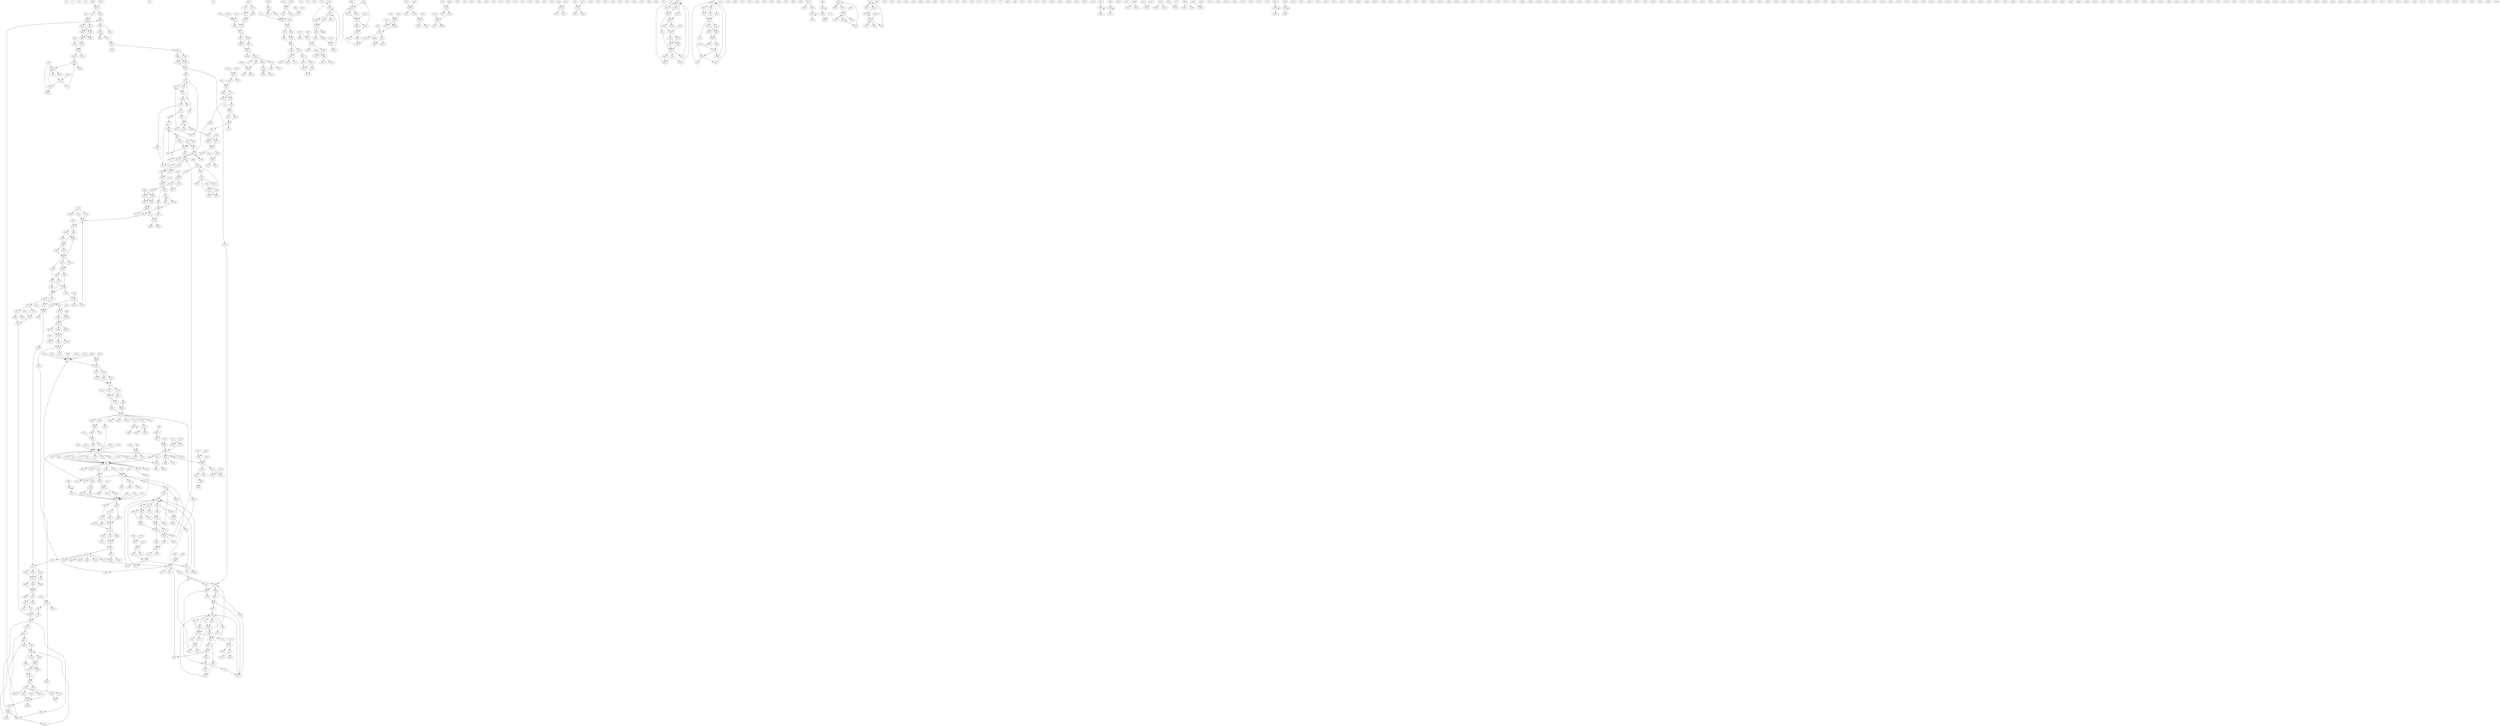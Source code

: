digraph adj {
graph [k=96]
edge [d=-95]
"7+" [l=6826 C=132930]
"7-" [l=6826 C=132930]
"42+" [l=27728 C=650840]
"42-" [l=27728 C=650840]
"43+" [l=6677 C=161735]
"43-" [l=6677 C=161735]
"61+" [l=15681 C=255590]
"61-" [l=15681 C=255590]
"67+" [l=8663 C=163742]
"67-" [l=8663 C=163742]
"72+" [l=2088 C=36733]
"72-" [l=2088 C=36733]
"76+" [l=6202 C=133170]
"76-" [l=6202 C=133170]
"98+" [l=177 C=5020]
"98-" [l=177 C=5020]
"99+" [l=157 C=5509]
"99-" [l=157 C=5509]
"101+" [l=12874 C=254598]
"101-" [l=12874 C=254598]
"105+" [l=14013 C=218996]
"105-" [l=14013 C=218996]
"116+" [l=1692 C=30488]
"116-" [l=1692 C=30488]
"117+" [l=27042 C=403131]
"117-" [l=27042 C=403131]
"122+" [l=18950 C=386090]
"122-" [l=18950 C=386090]
"123+" [l=2416 C=31259]
"123-" [l=2416 C=31259]
"128+" [l=35874 C=719859]
"128-" [l=35874 C=719859]
"146+" [l=23870 C=410259]
"146-" [l=23870 C=410259]
"147+" [l=7484 C=170576]
"147-" [l=7484 C=170576]
"152+" [l=8709 C=181191]
"152-" [l=8709 C=181191]
"162+" [l=10295 C=171689]
"162-" [l=10295 C=171689]
"168+" [l=4987 C=69176]
"168-" [l=4987 C=69176]
"169+" [l=7986 C=194156]
"169-" [l=7986 C=194156]
"178+" [l=9198 C=184045]
"178-" [l=9198 C=184045]
"186+" [l=28821 C=665071]
"186-" [l=28821 C=665071]
"197+" [l=3546 C=62143]
"197-" [l=3546 C=62143]
"199+" [l=1738 C=27515]
"199-" [l=1738 C=27515]
"204+" [l=3226 C=70460]
"204-" [l=3226 C=70460]
"206+" [l=2358 C=28837]
"206-" [l=2358 C=28837]
"208+" [l=6174 C=161397]
"208-" [l=6174 C=161397]
"218+" [l=8041 C=100856]
"218-" [l=8041 C=100856]
"226+" [l=6571 C=113202]
"226-" [l=6571 C=113202]
"229+" [l=4588 C=61170]
"229-" [l=4588 C=61170]
"248+" [l=25055 C=518395]
"248-" [l=25055 C=518395]
"252+" [l=10285 C=136517]
"252-" [l=10285 C=136517]
"255+" [l=511 C=8741]
"255-" [l=511 C=8741]
"264+" [l=27766 C=559843]
"264-" [l=27766 C=559843]
"283+" [l=9152 C=138556]
"283-" [l=9152 C=138556]
"293+" [l=6785 C=175140]
"293-" [l=6785 C=175140]
"298+" [l=4221 C=59863]
"298-" [l=4221 C=59863]
"301+" [l=1660 C=54209]
"301-" [l=1660 C=54209]
"302+" [l=113 C=40]
"302-" [l=113 C=40]
"310+" [l=10419 C=161365]
"310-" [l=10419 C=161365]
"338+" [l=1595 C=36402]
"338-" [l=1595 C=36402]
"360+" [l=3976 C=70200]
"360-" [l=3976 C=70200]
"369+" [l=831 C=7723]
"369-" [l=831 C=7723]
"379+" [l=5784 C=118854]
"379-" [l=5784 C=118854]
"390+" [l=4854 C=130921]
"390-" [l=4854 C=130921]
"397+" [l=15390 C=210558]
"397-" [l=15390 C=210558]
"399+" [l=5882 C=99595]
"399-" [l=5882 C=99595]
"404+" [l=6686 C=158040]
"404-" [l=6686 C=158040]
"407+" [l=188 C=5834]
"407-" [l=188 C=5834]
"409+" [l=191 C=1569]
"409-" [l=191 C=1569]
"417+" [l=4163 C=94305]
"417-" [l=4163 C=94305]
"423+" [l=15523 C=268758]
"423-" [l=15523 C=268758]
"444+" [l=19239 C=336285]
"444-" [l=19239 C=336285]
"448+" [l=302 C=3644]
"448-" [l=302 C=3644]
"449+" [l=386 C=10484]
"449-" [l=386 C=10484]
"453+" [l=2150 C=38598]
"453-" [l=2150 C=38598]
"455+" [l=14007 C=232235]
"455-" [l=14007 C=232235]
"459+" [l=3019 C=58591]
"459-" [l=3019 C=58591]
"460+" [l=2702 C=74957]
"460-" [l=2702 C=74957]
"475+" [l=2890 C=50688]
"475-" [l=2890 C=50688]
"482+" [l=19266 C=257743]
"482-" [l=19266 C=257743]
"486+" [l=7257 C=111188]
"486-" [l=7257 C=111188]
"489+" [l=5439 C=82417]
"489-" [l=5439 C=82417]
"508+" [l=1040 C=12598]
"508-" [l=1040 C=12598]
"510+" [l=11765 C=248015]
"510-" [l=11765 C=248015]
"517+" [l=6681 C=189842]
"517-" [l=6681 C=189842]
"526+" [l=959 C=20356]
"526-" [l=959 C=20356]
"538+" [l=3208 C=92704]
"538-" [l=3208 C=92704]
"542+" [l=18170 C=303660]
"542-" [l=18170 C=303660]
"550+" [l=1236 C=20429]
"550-" [l=1236 C=20429]
"553+" [l=5857 C=126180]
"553-" [l=5857 C=126180]
"555+" [l=7332 C=121452]
"555-" [l=7332 C=121452]
"556+" [l=341 C=8450]
"556-" [l=341 C=8450]
"566+" [l=154 C=2587]
"566-" [l=154 C=2587]
"567+" [l=10599 C=160368]
"567-" [l=10599 C=160368]
"568+" [l=2170 C=31806]
"568-" [l=2170 C=31806]
"575+" [l=861 C=13902]
"575-" [l=861 C=13902]
"580+" [l=8834 C=162945]
"580-" [l=8834 C=162945]
"585+" [l=149 C=2123]
"585-" [l=149 C=2123]
"586+" [l=281 C=3513]
"586-" [l=281 C=3513]
"588+" [l=2136 C=41723]
"588-" [l=2136 C=41723]
"591+" [l=2753 C=41226]
"591-" [l=2753 C=41226]
"594+" [l=2610 C=54462]
"594-" [l=2610 C=54462]
"600+" [l=2139 C=66033]
"600-" [l=2139 C=66033]
"612+" [l=181 C=13408]
"612-" [l=181 C=13408]
"618+" [l=642 C=10254]
"618-" [l=642 C=10254]
"630+" [l=6461 C=128704]
"630-" [l=6461 C=128704]
"631+" [l=2047 C=64602]
"631-" [l=2047 C=64602]
"635+" [l=5944 C=90101]
"635-" [l=5944 C=90101]
"644+" [l=548 C=6895]
"644-" [l=548 C=6895]
"646+" [l=4477 C=65286]
"646-" [l=4477 C=65286]
"649+" [l=5193 C=79674]
"649-" [l=5193 C=79674]
"652+" [l=288 C=6267]
"652-" [l=288 C=6267]
"654+" [l=138 C=3876]
"654-" [l=138 C=3876]
"657+" [l=542 C=14033]
"657-" [l=542 C=14033]
"662+" [l=1049 C=14207]
"662-" [l=1049 C=14207]
"668+" [l=162 C=2139]
"668-" [l=162 C=2139]
"669+" [l=708 C=11001]
"669-" [l=708 C=11001]
"670+" [l=8435 C=128717]
"670-" [l=8435 C=128717]
"679+" [l=2222 C=48720]
"679-" [l=2222 C=48720]
"699+" [l=116 C=1954]
"699-" [l=116 C=1954]
"700+" [l=151 C=5098]
"700-" [l=151 C=5098]
"716+" [l=10365 C=152414]
"716-" [l=10365 C=152414]
"717+" [l=179 C=17348]
"717-" [l=179 C=17348]
"719+" [l=349 C=18875]
"719-" [l=349 C=18875]
"730+" [l=276 C=5642]
"730-" [l=276 C=5642]
"731+" [l=4432 C=104732]
"731-" [l=4432 C=104732]
"736+" [l=2832 C=46959]
"736-" [l=2832 C=46959]
"748+" [l=205 C=12354]
"748-" [l=205 C=12354]
"754+" [l=1442 C=21712]
"754-" [l=1442 C=21712]
"755+" [l=100 C=175]
"755-" [l=100 C=175]
"756+" [l=2224 C=31840]
"756-" [l=2224 C=31840]
"763+" [l=7334 C=131862]
"763-" [l=7334 C=131862]
"773+" [l=2750 C=40092]
"773-" [l=2750 C=40092]
"775+" [l=1193 C=29205]
"775-" [l=1193 C=29205]
"777+" [l=5209 C=58727]
"777-" [l=5209 C=58727]
"789+" [l=191 C=1600]
"789-" [l=191 C=1600]
"790+" [l=108 C=1072]
"790-" [l=108 C=1072]
"792+" [l=172 C=218]
"792-" [l=172 C=218]
"793+" [l=7482 C=117210]
"793-" [l=7482 C=117210]
"799+" [l=4100 C=69266]
"799-" [l=4100 C=69266]
"804+" [l=191 C=1800]
"804-" [l=191 C=1800]
"817+" [l=514 C=11427]
"817-" [l=514 C=11427]
"818+" [l=932 C=31124]
"818-" [l=932 C=31124]
"819+" [l=118 C=717]
"819-" [l=118 C=717]
"840+" [l=117 C=854]
"840-" [l=117 C=854]
"842+" [l=177 C=4984]
"842-" [l=177 C=4984]
"843+" [l=281 C=5481]
"843-" [l=281 C=5481]
"853+" [l=996 C=20324]
"853-" [l=996 C=20324]
"865+" [l=8880 C=134098]
"865-" [l=8880 C=134098]
"868+" [l=231 C=4436]
"868-" [l=231 C=4436]
"876+" [l=148 C=4595]
"876-" [l=148 C=4595]
"880+" [l=191 C=2446]
"880-" [l=191 C=2446]
"893+" [l=125 C=2645]
"893-" [l=125 C=2645]
"894+" [l=213 C=6027]
"894-" [l=213 C=6027]
"895+" [l=147 C=4169]
"895-" [l=147 C=4169]
"905+" [l=946 C=16046]
"905-" [l=946 C=16046]
"915+" [l=1383 C=21274]
"915-" [l=1383 C=21274]
"917+" [l=4347 C=70900]
"917-" [l=4347 C=70900]
"921+" [l=255 C=8597]
"921-" [l=255 C=8597]
"932+" [l=538 C=21348]
"932-" [l=538 C=21348]
"936+" [l=1281 C=38248]
"936-" [l=1281 C=38248]
"941+" [l=3864 C=60346]
"941-" [l=3864 C=60346]
"942+" [l=307 C=20782]
"942-" [l=307 C=20782]
"955+" [l=299 C=7548]
"955-" [l=299 C=7548]
"963+" [l=2144 C=42255]
"963-" [l=2144 C=42255]
"967+" [l=473 C=5414]
"967-" [l=473 C=5414]
"978+" [l=142 C=9623]
"978-" [l=142 C=9623]
"979+" [l=220 C=17637]
"979-" [l=220 C=17637]
"985+" [l=1153 C=17373]
"985-" [l=1153 C=17373]
"993+" [l=191 C=2201]
"993-" [l=191 C=2201]
"994+" [l=110 C=555]
"994-" [l=110 C=555]
"995+" [l=191 C=1464]
"995-" [l=191 C=1464]
"997+" [l=664 C=6573]
"997-" [l=664 C=6573]
"1004+" [l=551 C=8837]
"1004-" [l=551 C=8837]
"1006+" [l=4436 C=53770]
"1006-" [l=4436 C=53770]
"1012+" [l=118 C=1030]
"1012-" [l=118 C=1030]
"1014+" [l=398 C=8301]
"1014-" [l=398 C=8301]
"1026+" [l=398 C=6766]
"1026-" [l=398 C=6766]
"1027+" [l=124 C=1594]
"1027-" [l=124 C=1594]
"1030+" [l=101 C=531]
"1030-" [l=101 C=531]
"1038+" [l=191 C=5341]
"1038-" [l=191 C=5341]
"1040+" [l=1687 C=25776]
"1040-" [l=1687 C=25776]
"1041+" [l=4523 C=61193]
"1041-" [l=4523 C=61193]
"1054+" [l=369 C=5091]
"1054-" [l=369 C=5091]
"1060+" [l=1061 C=30122]
"1060-" [l=1061 C=30122]
"1062+" [l=615 C=14186]
"1062-" [l=615 C=14186]
"1065+" [l=113 C=2944]
"1065-" [l=113 C=2944]
"1067+" [l=388 C=5958]
"1067-" [l=388 C=5958]
"1086+" [l=260 C=4532]
"1086-" [l=260 C=4532]
"1090+" [l=441 C=14255]
"1090-" [l=441 C=14255]
"1092+" [l=227 C=1509]
"1092-" [l=227 C=1509]
"1095+" [l=181 C=4583]
"1095-" [l=181 C=4583]
"1102+" [l=128 C=1677]
"1102-" [l=128 C=1677]
"1104+" [l=207 C=2810]
"1104-" [l=207 C=2810]
"1113+" [l=462 C=6805]
"1113-" [l=462 C=6805]
"1120+" [l=158 C=2659]
"1120-" [l=158 C=2659]
"1122+" [l=707 C=11076]
"1122-" [l=707 C=11076]
"1132+" [l=202 C=1867]
"1132-" [l=202 C=1867]
"1137+" [l=171 C=3411]
"1137-" [l=171 C=3411]
"1144+" [l=660 C=9639]
"1144-" [l=660 C=9639]
"1147+" [l=259 C=6394]
"1147-" [l=259 C=6394]
"1149+" [l=1446 C=22228]
"1149-" [l=1446 C=22228]
"1159+" [l=215 C=4572]
"1159-" [l=215 C=4572]
"1169+" [l=175 C=1014]
"1169-" [l=175 C=1014]
"1170+" [l=129 C=102]
"1170-" [l=129 C=102]
"1174+" [l=191 C=3892]
"1174-" [l=191 C=3892]
"1177+" [l=117 C=1486]
"1177-" [l=117 C=1486]
"1184+" [l=199 C=2537]
"1184-" [l=199 C=2537]
"1186+" [l=207 C=1322]
"1186-" [l=207 C=1322]
"1187+" [l=109 C=677]
"1187-" [l=109 C=677]
"1189+" [l=176 C=1538]
"1189-" [l=176 C=1538]
"1195+" [l=191 C=1377]
"1195-" [l=191 C=1377]
"1201+" [l=191 C=2917]
"1201-" [l=191 C=2917]
"1202+" [l=181 C=3760]
"1202-" [l=181 C=3760]
"1204+" [l=163 C=2183]
"1204-" [l=163 C=2183]
"1205+" [l=413 C=8729]
"1205-" [l=413 C=8729]
"1219+" [l=2544 C=34057]
"1219-" [l=2544 C=34057]
"1225+" [l=98 C=447]
"1225-" [l=98 C=447]
"1238+" [l=159 C=3676]
"1238-" [l=159 C=3676]
"1239+" [l=115 C=1397]
"1239-" [l=115 C=1397]
"1240+" [l=227 C=5214]
"1240-" [l=227 C=5214]
"1254+" [l=139 C=1505]
"1254-" [l=139 C=1505]
"1256+" [l=338 C=6163]
"1256-" [l=338 C=6163]
"1259+" [l=112 C=578]
"1259-" [l=112 C=578]
"1260+" [l=243 C=8567]
"1260-" [l=243 C=8567]
"1274+" [l=1233 C=23205]
"1274-" [l=1233 C=23205]
"1277+" [l=178 C=2770]
"1277-" [l=178 C=2770]
"1289+" [l=191 C=3195]
"1289-" [l=191 C=3195]
"1302+" [l=182 C=4459]
"1302-" [l=182 C=4459]
"1303+" [l=2773 C=43587]
"1303-" [l=2773 C=43587]
"1312+" [l=127 C=1866]
"1312-" [l=127 C=1866]
"1315+" [l=200 C=2110]
"1315-" [l=200 C=2110]
"1323+" [l=191 C=435]
"1323-" [l=191 C=435]
"1329+" [l=191 C=2947]
"1329-" [l=191 C=2947]
"1330+" [l=380 C=6539]
"1330-" [l=380 C=6539]
"1331+" [l=124 C=1038]
"1331-" [l=124 C=1038]
"1333+" [l=152 C=3820]
"1333-" [l=152 C=3820]
"1335+" [l=398 C=3634]
"1335-" [l=398 C=3634]
"1351+" [l=191 C=2606]
"1351-" [l=191 C=2606]
"1367+" [l=170 C=2173]
"1367-" [l=170 C=2173]
"1375+" [l=248 C=3342]
"1375-" [l=248 C=3342]
"1378+" [l=97 C=88]
"1378-" [l=97 C=88]
"1382+" [l=102 C=174]
"1382-" [l=102 C=174]
"1389+" [l=178 C=1616]
"1389-" [l=178 C=1616]
"1393+" [l=303 C=2375]
"1393-" [l=303 C=2375]
"1395+" [l=455 C=1984]
"1395-" [l=455 C=1984]
"1401+" [l=140 C=1932]
"1401-" [l=140 C=1932]
"1407+" [l=134 C=1454]
"1407-" [l=134 C=1454]
"1421+" [l=114 C=748]
"1421-" [l=114 C=748]
"1423+" [l=191 C=2076]
"1423-" [l=191 C=2076]
"1424+" [l=191 C=1780]
"1424-" [l=191 C=1780]
"1432+" [l=246 C=2052]
"1432-" [l=246 C=2052]
"1433+" [l=120 C=628]
"1433-" [l=120 C=628]
"1436+" [l=191 C=3499]
"1436-" [l=191 C=3499]
"1439+" [l=136 C=2047]
"1439-" [l=136 C=2047]
"1441+" [l=162 C=1371]
"1441-" [l=162 C=1371]
"1444+" [l=224 C=2289]
"1444-" [l=224 C=2289]
"1445+" [l=186 C=1136]
"1445-" [l=186 C=1136]
"1465+" [l=260 C=6438]
"1465-" [l=260 C=6438]
"1476+" [l=191 C=1611]
"1476-" [l=191 C=1611]
"1479+" [l=191 C=2925]
"1479-" [l=191 C=2925]
"1484+" [l=191 C=2242]
"1484-" [l=191 C=2242]
"1487+" [l=189 C=188]
"1487-" [l=189 C=188]
"1488+" [l=183 C=1227]
"1488-" [l=183 C=1227]
"1501+" [l=196 C=279]
"1501-" [l=196 C=279]
"1507+" [l=405 C=4145]
"1507-" [l=405 C=4145]
"1508+" [l=191 C=1728]
"1508-" [l=191 C=1728]
"1517+" [l=170 C=2375]
"1517-" [l=170 C=2375]
"1528+" [l=222 C=1819]
"1528-" [l=222 C=1819]
"1531+" [l=191 C=1430]
"1531-" [l=191 C=1430]
"1532+" [l=191 C=3178]
"1532-" [l=191 C=3178]
"1535+" [l=116 C=201]
"1535-" [l=116 C=201]
"1544+" [l=103 C=17]
"1544-" [l=103 C=17]
"1546+" [l=288 C=2333]
"1546-" [l=288 C=2333]
"1568+" [l=108 C=714]
"1568-" [l=108 C=714]
"1569+" [l=181 C=1122]
"1569-" [l=181 C=1122]
"1573+" [l=117 C=725]
"1573-" [l=117 C=725]
"1586+" [l=191 C=1514]
"1586-" [l=191 C=1514]
"1587+" [l=203 C=4409]
"1587-" [l=203 C=4409]
"1597+" [l=123 C=101]
"1597-" [l=123 C=101]
"1607+" [l=106 C=27]
"1607-" [l=106 C=27]
"1610+" [l=212 C=252]
"1610-" [l=212 C=252]
"1616+" [l=101 C=13]
"1616-" [l=101 C=13]
"1618+" [l=182 C=174]
"1618-" [l=182 C=174]
"1631+" [l=185 C=180]
"1631-" [l=185 C=180]
"1636+" [l=115 C=54]
"1636-" [l=115 C=54]
"1638+" [l=117 C=79]
"1638-" [l=117 C=79]
"1642+" [l=449 C=1299]
"1642-" [l=449 C=1299]
"1643+" [l=116 C=49]
"1643-" [l=116 C=49]
"1652+" [l=191 C=192]
"1652-" [l=191 C=192]
"1654+" [l=224 C=487]
"1654-" [l=224 C=487]
"1656+" [l=123 C=119]
"1656-" [l=123 C=119]
"1669+" [l=305 C=1761]
"1669-" [l=305 C=1761]
"1679+" [l=160 C=288]
"1679-" [l=160 C=288]
"1687+" [l=191 C=260]
"1687-" [l=191 C=260]
"1711+" [l=113 C=45]
"1711-" [l=113 C=45]
"1714+" [l=191 C=192]
"1714-" [l=191 C=192]
"1731+" [l=191 C=194]
"1731-" [l=191 C=194]
"1740+" [l=191 C=225]
"1740-" [l=191 C=225]
"1746+" [l=221 C=663]
"1746-" [l=221 C=663]
"1759+" [l=105 C=21]
"1759-" [l=105 C=21]
"1761+" [l=132 C=88]
"1761-" [l=132 C=88]
"1767+" [l=140 C=117]
"1767-" [l=140 C=117]
"1769+" [l=146 C=103]
"1769-" [l=146 C=103]
"1793+" [l=47003 C=956097]
"1793-" [l=47003 C=956097]
"1795+" [l=311 C=17774]
"1795-" [l=311 C=17774]
"1800+" [l=36750 C=1193977]
"1800-" [l=36750 C=1193977]
"1806+" [l=893 C=23033]
"1806-" [l=893 C=23033]
"1809+" [l=56755 C=823096]
"1809-" [l=56755 C=823096]
"1810+" [l=55234 C=1217545]
"1810-" [l=55234 C=1217545]
"1814+" [l=56572 C=1223437]
"1814-" [l=56572 C=1223437]
"1817+" [l=43362 C=764281]
"1817-" [l=43362 C=764281]
"1822+" [l=26115 C=461110]
"1822-" [l=26115 C=461110]
"1823+" [l=22173 C=340856]
"1823-" [l=22173 C=340856]
"1825+" [l=4957 C=84820]
"1825-" [l=4957 C=84820]
"1829+" [l=91832 C=2187650]
"1829-" [l=91832 C=2187650]
"1835+" [l=11357 C=516375]
"1835-" [l=11357 C=516375]
"1837+" [l=26397 C=565380]
"1837-" [l=26397 C=565380]
"1838+" [l=9828 C=123949]
"1838-" [l=9828 C=123949]
"1839+" [l=33678 C=682282]
"1839-" [l=33678 C=682282]
"1846+" [l=19858 C=415160]
"1846-" [l=19858 C=415160]
"1847+" [l=37591 C=609874]
"1847-" [l=37591 C=609874]
"1854+" [l=15637 C=299159]
"1854-" [l=15637 C=299159]
"1855+" [l=13631 C=223661]
"1855-" [l=13631 C=223661]
"1857+" [l=24770 C=514717]
"1857-" [l=24770 C=514717]
"1863+" [l=29827 C=541672]
"1863-" [l=29827 C=541672]
"1864+" [l=10820 C=164963]
"1864-" [l=10820 C=164963]
"1869+" [l=24640 C=430525]
"1869-" [l=24640 C=430525]
"1871+" [l=39301 C=926690]
"1871-" [l=39301 C=926690]
"1874+" [l=28617 C=463008]
"1874-" [l=28617 C=463008]
"1875+" [l=100032 C=1570498]
"1875-" [l=100032 C=1570498]
"1876+" [l=12192 C=226738]
"1876-" [l=12192 C=226738]
"1877+" [l=41746 C=796724]
"1877-" [l=41746 C=796724]
"1880+" [l=14568 C=322045]
"1880-" [l=14568 C=322045]
"1881+" [l=31917 C=632370]
"1881-" [l=31917 C=632370]
"1883+" [l=15491 C=338944]
"1883-" [l=15491 C=338944]
"1888+" [l=17707 C=321238]
"1888-" [l=17707 C=321238]
"1890+" [l=36575 C=546773]
"1890-" [l=36575 C=546773]
"1893+" [l=12751 C=191461]
"1893-" [l=12751 C=191461]
"1894+" [l=19524 C=396478]
"1894-" [l=19524 C=396478]
"1895+" [l=16304 C=411039]
"1895-" [l=16304 C=411039]
"1896+" [l=9453 C=159135]
"1896-" [l=9453 C=159135]
"1897+" [l=20291 C=432321]
"1897-" [l=20291 C=432321]
"1898+" [l=19966 C=350704]
"1898-" [l=19966 C=350704]
"1899+" [l=41940 C=798078]
"1899-" [l=41940 C=798078]
"1902+" [l=19240 C=289826]
"1902-" [l=19240 C=289826]
"1903+" [l=48255 C=692834]
"1903-" [l=48255 C=692834]
"1906+" [l=10048 C=126749]
"1906-" [l=10048 C=126749]
"1907+" [l=4555 C=64784]
"1907-" [l=4555 C=64784]
"1908+" [l=13066 C=215366]
"1908-" [l=13066 C=215366]
"1910+" [l=27111 C=455263]
"1910-" [l=27111 C=455263]
"1915+" [l=28065 C=651853]
"1915-" [l=28065 C=651853]
"1919+" [l=10310 C=260082]
"1919-" [l=10310 C=260082]
"1922+" [l=4632 C=89605]
"1922-" [l=4632 C=89605]
"1924+" [l=24954 C=331861]
"1924-" [l=24954 C=331861]
"1926+" [l=79221 C=1410206]
"1926-" [l=79221 C=1410206]
"1930+" [l=27203 C=358962]
"1930-" [l=27203 C=358962]
"1931+" [l=7459 C=108092]
"1931-" [l=7459 C=108092]
"1933+" [l=8545 C=146469]
"1933-" [l=8545 C=146469]
"1936+" [l=7668 C=120725]
"1936-" [l=7668 C=120725]
"1945+" [l=17939 C=307609]
"1945-" [l=17939 C=307609]
"1950+" [l=6293 C=112748]
"1950-" [l=6293 C=112748]
"1953+" [l=16880 C=240051]
"1953-" [l=16880 C=240051]
"1954+" [l=5802 C=70116]
"1954-" [l=5802 C=70116]
"1955+" [l=3649 C=51602]
"1955-" [l=3649 C=51602]
"1957+" [l=8125 C=101913]
"1957-" [l=8125 C=101913]
"1958+" [l=6048 C=174707]
"1958-" [l=6048 C=174707]
"1963+" [l=4987 C=123663]
"1963-" [l=4987 C=123663]
"1964+" [l=781 C=18949]
"1964-" [l=781 C=18949]
"1969+" [l=8056 C=99156]
"1969-" [l=8056 C=99156]
"1970+" [l=10247 C=138150]
"1970-" [l=10247 C=138150]
"1976+" [l=73760 C=1315596]
"1976-" [l=73760 C=1315596]
"1979+" [l=44782 C=858241]
"1979-" [l=44782 C=858241]
"1981+" [l=13700 C=190225]
"1981-" [l=13700 C=190225]
"1982+" [l=5003 C=72786]
"1982-" [l=5003 C=72786]
"1986+" [l=124 C=2110]
"1986-" [l=124 C=2110]
"1987+" [l=36689 C=803259]
"1987-" [l=36689 C=803259]
"1988+" [l=1870 C=19934]
"1988-" [l=1870 C=19934]
"1989+" [l=49136 C=775139]
"1989-" [l=49136 C=775139]
"1990+" [l=10964 C=180307]
"1990-" [l=10964 C=180307]
"1991+" [l=290 C=27888]
"1991-" [l=290 C=27888]
"1993+" [l=338 C=10180]
"1993-" [l=338 C=10180]
"1994+" [l=1629 C=25377]
"1994-" [l=1629 C=25377]
"1995+" [l=195 C=3234]
"1995-" [l=195 C=3234]
"1996+" [l=191 C=1975]
"1996-" [l=191 C=1975]
"1997+" [l=199 C=8485]
"1997-" [l=199 C=8485]
"1998+" [l=192 C=4026]
"1998-" [l=192 C=4026]
"1999+" [l=367 C=15994]
"1999-" [l=367 C=15994]
"2000+" [l=303 C=4372]
"2000-" [l=303 C=4372]
"2001+" [l=209 C=3499]
"2001-" [l=209 C=3499]
"2002+" [l=7691 C=101338]
"2002-" [l=7691 C=101338]
"2003+" [l=207 C=8528]
"2003-" [l=207 C=8528]
"2005+" [l=224 C=3034]
"2005-" [l=224 C=3034]
"2006+" [l=135 C=2339]
"2006-" [l=135 C=2339]
"2008+" [l=104 C=67]
"2008-" [l=104 C=67]
"2011+" [l=387 C=43153]
"2011-" [l=387 C=43153]
"2012+" [l=33734 C=760336]
"2012-" [l=33734 C=760336]
"2013+" [l=75762 C=1632086]
"2013-" [l=75762 C=1632086]
"2014+" [l=25450 C=414152]
"2014-" [l=25450 C=414152]
"2015+" [l=26770 C=545965]
"2015-" [l=26770 C=545965]
"2016+" [l=57280 C=1093323]
"2016-" [l=57280 C=1093323]
"2017+" [l=119689 C=3099222]
"2017-" [l=119689 C=3099222]
"2018+" [l=1432 C=41804]
"2018-" [l=1432 C=41804]
"2019+" [l=42421 C=972040]
"2019-" [l=42421 C=972040]
"2020+" [l=32834 C=957810]
"2020-" [l=32834 C=957810]
"2021+" [l=538 C=37088]
"2021-" [l=538 C=37088]
"2022+" [l=22069 C=599924]
"2022-" [l=22069 C=599924]
"2023+" [l=23312 C=400407]
"2023-" [l=23312 C=400407]
"2024+" [l=18781 C=321735]
"2024-" [l=18781 C=321735]
"2025+" [l=50145 C=834311]
"2025-" [l=50145 C=834311]
"2026+" [l=3223 C=63343]
"2026-" [l=3223 C=63343]
"2027+" [l=79763 C=1881727]
"2027-" [l=79763 C=1881727]
"2028+" [l=26522 C=430258]
"2028-" [l=26522 C=430258]
"2029+" [l=28585 C=460974]
"2029-" [l=28585 C=460974]
"2030+" [l=53125 C=1270955]
"2030-" [l=53125 C=1270955]
"2031+" [l=22571 C=435313]
"2031-" [l=22571 C=435313]
"2032+" [l=39416 C=723166]
"2032-" [l=39416 C=723166]
"2033+" [l=14710 C=292330]
"2033-" [l=14710 C=292330]
"2034+" [l=33375 C=779870]
"2034-" [l=33375 C=779870]
"2035+" [l=1754 C=92022]
"2035-" [l=1754 C=92022]
"2036+" [l=49085 C=1461004]
"2036-" [l=49085 C=1461004]
"2037+" [l=77599 C=1541125]
"2037-" [l=77599 C=1541125]
"2038+" [l=1326 C=50717]
"2038-" [l=1326 C=50717]
"2039+" [l=33900 C=719568]
"2039-" [l=33900 C=719568]
"2040+" [l=20928 C=680380]
"2040-" [l=20928 C=680380]
"2041+" [l=21160 C=648410]
"2041-" [l=21160 C=648410]
"2042+" [l=62816 C=1170646]
"2042-" [l=62816 C=1170646]
"2043+" [l=14015 C=452343]
"2043-" [l=14015 C=452343]
"2044+" [l=46536 C=682180]
"2044-" [l=46536 C=682180]
"2045+" [l=132875 C=3184785]
"2045-" [l=132875 C=3184785]
"2046+" [l=19618 C=334569]
"2046-" [l=19618 C=334569]
"2047+" [l=33000 C=833146]
"2047-" [l=33000 C=833146]
"2048+" [l=84190 C=1953622]
"2048-" [l=84190 C=1953622]
"2049+" [l=13656 C=265617]
"2049-" [l=13656 C=265617]
"2050+" [l=443 C=19801]
"2050-" [l=443 C=19801]
"2051+" [l=77312 C=1575874]
"2051-" [l=77312 C=1575874]
"2052+" [l=2263 C=177940]
"2052-" [l=2263 C=177940]
"2053+" [l=83010 C=1852810]
"2053-" [l=83010 C=1852810]
"2054+" [l=42719 C=1030265]
"2054-" [l=42719 C=1030265]
"2055+" [l=16705 C=483549]
"2055-" [l=16705 C=483549]
"2056+" [l=88867 C=2055741]
"2056-" [l=88867 C=2055741]
"2057+" [l=72520 C=1322243]
"2057-" [l=72520 C=1322243]
"2058+" [l=59468 C=1156577]
"2058-" [l=59468 C=1156577]
"2059+" [l=58086 C=1388298]
"2059-" [l=58086 C=1388298]
"2060+" [l=55199 C=1246662]
"2060-" [l=55199 C=1246662]
"2061+" [l=82610 C=1531733]
"2061-" [l=82610 C=1531733]
"2062+" [l=2796 C=56833]
"2062-" [l=2796 C=56833]
"2063+" [l=18969 C=289008]
"2063-" [l=18969 C=289008]
"2064+" [l=55325 C=1359801]
"2064-" [l=55325 C=1359801]
"2065+" [l=49466 C=766453]
"2065-" [l=49466 C=766453]
"2066+" [l=24499 C=375970]
"2066-" [l=24499 C=375970]
"2067+" [l=16413 C=336333]
"2067-" [l=16413 C=336333]
"2068+" [l=4696 C=127990]
"2068-" [l=4696 C=127990]
"2069+" [l=5305 C=182224]
"2069-" [l=5305 C=182224]
"2070+" [l=15688 C=387197]
"2070-" [l=15688 C=387197]
"2071+" [l=13477 C=218276]
"2071-" [l=13477 C=218276]
"2072+" [l=41025 C=717542]
"2072-" [l=41025 C=717542]
"2073+" [l=148743 C=2892119]
"2073-" [l=148743 C=2892119]
"2074+" [l=1638 C=137122]
"2074-" [l=1638 C=137122]
"2075+" [l=1691 C=34899]
"2075-" [l=1691 C=34899]
"2076+" [l=35079 C=947807]
"2076-" [l=35079 C=947807]
"2077+" [l=1882 C=40972]
"2077-" [l=1882 C=40972]
"2078+" [l=82460 C=1541495]
"2078-" [l=82460 C=1541495]
"2079+" [l=30244 C=690666]
"2079-" [l=30244 C=690666]
"2080+" [l=37395 C=609286]
"2080-" [l=37395 C=609286]
"2081+" [l=14303 C=348207]
"2081-" [l=14303 C=348207]
"2082+" [l=22094 C=643202]
"2082-" [l=22094 C=643202]
"2083+" [l=125480 C=2419842]
"2083-" [l=125480 C=2419842]
"2084+" [l=13501 C=179692]
"2084-" [l=13501 C=179692]
"2085+" [l=21193 C=311721]
"2085-" [l=21193 C=311721]
"2086+" [l=1178 C=35138]
"2086-" [l=1178 C=35138]
"2087+" [l=43869 C=968942]
"2087-" [l=43869 C=968942]
"2088+" [l=3141 C=93813]
"2088-" [l=3141 C=93813]
"2089+" [l=2374 C=111746]
"2089-" [l=2374 C=111746]
"2090+" [l=23857 C=558390]
"2090-" [l=23857 C=558390]
"2091+" [l=28942 C=1488442]
"2091-" [l=28942 C=1488442]
"2092+" [l=2541 C=97205]
"2092-" [l=2541 C=97205]
"2093+" [l=491 C=25707]
"2093-" [l=491 C=25707]
"2094+" [l=30760 C=509373]
"2094-" [l=30760 C=509373]
"2095+" [l=2893 C=242707]
"2095-" [l=2893 C=242707]
"2096+" [l=4636 C=52081]
"2096-" [l=4636 C=52081]
"2097+" [l=147165 C=2434759]
"2097-" [l=147165 C=2434759]
"2098+" [l=3115 C=146791]
"2098-" [l=3115 C=146791]
"2099+" [l=13635 C=236671]
"2099-" [l=13635 C=236671]
"2100+" [l=24883 C=479090]
"2100-" [l=24883 C=479090]
"2101+" [l=19092 C=247459]
"2101-" [l=19092 C=247459]
"2102+" [l=18122 C=961359]
"2102-" [l=18122 C=961359]
"2103+" [l=96945 C=1821324]
"2103-" [l=96945 C=1821324]
"2104+" [l=2546 C=95420]
"2104-" [l=2546 C=95420]
"2105+" [l=506 C=71991]
"2105-" [l=506 C=71991]
"2106+" [l=1468 C=50709]
"2106-" [l=1468 C=50709]
"2107+" [l=70784 C=1214646]
"2107-" [l=70784 C=1214646]
"2108+" [l=28298 C=545031]
"2108-" [l=28298 C=545031]
"2109+" [l=4452 C=119386]
"2109-" [l=4452 C=119386]
"2110+" [l=28619 C=821120]
"2110-" [l=28619 C=821120]
"2111+" [l=13666 C=345482]
"2111-" [l=13666 C=345482]
"2112+" [l=28588 C=524931]
"2112-" [l=28588 C=524931]
"2113+" [l=4081 C=199055]
"2113-" [l=4081 C=199055]
"2114+" [l=1007 C=38709]
"2114-" [l=1007 C=38709]
"2115+" [l=340 C=6668]
"2115-" [l=340 C=6668]
"2116+" [l=39576 C=855582]
"2116-" [l=39576 C=855582]
"2117+" [l=1609 C=276154]
"2117-" [l=1609 C=276154]
"2118+" [l=1774 C=54959]
"2118-" [l=1774 C=54959]
"2119+" [l=899 C=28819]
"2119-" [l=899 C=28819]
"2120+" [l=29940 C=687813]
"2120-" [l=29940 C=687813]
"2121+" [l=9199 C=114253]
"2121-" [l=9199 C=114253]
"2122+" [l=4713 C=170917]
"2122-" [l=4713 C=170917]
"2123+" [l=556 C=17912]
"2123-" [l=556 C=17912]
"2124+" [l=1062 C=25643]
"2124-" [l=1062 C=25643]
"2125+" [l=13777 C=218381]
"2125-" [l=13777 C=218381]
"2126+" [l=887 C=20198]
"2126-" [l=887 C=20198]
"2127+" [l=24904 C=625319]
"2127-" [l=24904 C=625319]
"2128+" [l=55032 C=1480613]
"2128-" [l=55032 C=1480613]
"2129+" [l=26218 C=406461]
"2129-" [l=26218 C=406461]
"2130+" [l=52218 C=921904]
"2130-" [l=52218 C=921904]
"2131+" [l=27238 C=734403]
"2131-" [l=27238 C=734403]
"2132+" [l=25190 C=399889]
"2132-" [l=25190 C=399889]
"2133+" [l=58272 C=947968]
"2133-" [l=58272 C=947968]
"2134+" [l=39140 C=1075393]
"2134-" [l=39140 C=1075393]
"2135+" [l=32794 C=537303]
"2135-" [l=32794 C=537303]
"2136+" [l=126873 C=2722493]
"2136-" [l=126873 C=2722493]
"2137+" [l=43074 C=1075145]
"2137-" [l=43074 C=1075145]
"2138+" [l=58013 C=1285407]
"2138-" [l=58013 C=1285407]
"2139+" [l=46923 C=685157]
"2139-" [l=46923 C=685157]
"2140+" [l=59912 C=1023307]
"2140-" [l=59912 C=1023307]
"2141+" [l=13387 C=319146]
"2141-" [l=13387 C=319146]
"43+" -> "2089-"
"67-" -> "2052-" [d=-68]
"72+" -> "1382+"
"72-" -> "1030+" [d=-72]
"98+" -> "99+"
"98-" -> "301-"
"98-" -> "1177-" [d=-81]
"99+" -> "955-"
"99+" -> "2038+"
"99-" -> "98-"
"99-" -> "1329+"
"101+" -> "2074-" [d=-93]
"116+" -> "1120-"
"116-" -> "1535+" [d=-61]
"117-" -> "538+"
"122+" -> "1759+"
"122+" -> "2138-"
"123+" -> "2086+"
"128-" -> "819+"
"147+" -> "868-"
"152+" -> "819+"
"152-" -> "699+"
"169-" -> "1871-"
"186+" -> "2117-" [d=-90]
"199-" -> "1184-"
"204+" -> "2114+"
"204-" -> "2052-" [d=-66]
"206+" -> "612-" [d=-69]
"218-" -> "2117-" [d=-91]
"226+" -> "1027-" [d=-78]
"248-" -> "1254+"
"252-" -> "2119-"
"255+" -> "2069+"
"283-" -> "932-"
"293+" -> "1618-"
"293+" -> "2022-"
"293-" -> "2041+"
"301+" -> "98+"
"301+" -> "302+"
"301-" -> "2021-" [d=-71]
"302-" -> "301-"
"302-" -> "1177-" [d=-81]
"338+" -> "1177+"
"338-" -> "2104+"
"390+" -> "1086-"
"390+" -> "1465+"
"390-" -> "2089+"
"397-" -> "978-"
"399+" -> "868-"
"399-" -> "2117+" [d=-94]
"404+" -> "880-"
"404+" -> "612-" [d=-85]
"407+" -> "1330+"
"407+" -> "409+" [d=-53]
"407+" -> "1586+" [d=-53]
"407-" -> "449-"
"407-" -> "657-" [d=-44]
"407-" -> "1067-" [d=-44]
"409+" -> "1587+"
"409-" -> "407-" [d=-53]
"417+" -> "2123+"
"417-" -> "1610+"
"417-" -> "1880+"
"423+" -> "2074+"
"423-" -> "612-" [d=-85]
"448+" -> "449+"
"448-" -> "654-" [d=-68]
"449+" -> "407+"
"449-" -> "448-"
"449-" -> "730-" [d=-42]
"453+" -> "2052-" [d=-66]
"453-" -> "2075+"
"460-" -> "1731-"
"460-" -> "1012-" [d=-22]
"486-" -> "2106+"
"508+" -> "1030+" [d=-72]
"508-" -> "668+"
"510+" -> "2075-"
"517+" -> "2122-"
"517-" -> "2089-"
"526+" -> "1259+"
"526-" -> "2088+"
"538+" -> "635-"
"538+" -> "635+"
"538-" -> "117+"
"538-" -> "555+"
"542+" -> "2092-"
"542-" -> "1669+"
"542-" -> "963+" [d=-14]
"550+" -> "1573+" [d=-94]
"550-" -> "1030+" [d=-80]
"553+" -> "1204-" [d=-21]
"553-" -> "1714-"
"553-" -> "699+" [d=-20]
"555+" -> "556+"
"555-" -> "538+"
"556+" -> "1277+" [d=-82]
"556+" -> "1389+" [d=-82]
"556-" -> "555-"
"556-" -> "2036+"
"566+" -> "1062+"
"566+" -> "1445-"
"566-" -> "1030-" [d=-59]
"567-" -> "1378+" [d=-50]
"567-" -> "2139+"
"568-" -> "2119+"
"575+" -> "1573-" [d=-66]
"575-" -> "1433-"
"580-" -> "1814-"
"585+" -> "586+"
"585+" -> "843+"
"585-" -> "586-"
"585-" -> "2001+"
"586+" -> "585+"
"586-" -> "585-"
"588+" -> "1421-"
"588-" -> "668+"
"594+" -> "1535+" [d=-61]
"594-" -> "1487-"
"594-" -> "1964-"
"600+" -> "2038-"
"600-" -> "1177+"
"612+" -> "1930-"
"612+" -> "404-" [d=-85]
"612+" -> "423+" [d=-85]
"612+" -> "1846+" [d=-85]
"612+" -> "2002-" [d=-84]
"612+" -> "206-" [d=-69]
"612+" -> "1979+" [d=-69]
"612+" -> "2133+" [d=-85]
"612-" -> "2105+"
"618+" -> "1202-"
"618-" -> "2074-" [d=-93]
"631+" -> "1587-"
"631-" -> "654+"
"635+" -> "538-"
"635-" -> "538-"
"644+" -> "2126-"
"644-" -> "2126+"
"652+" -> "654+" [d=-52]
"652-" -> "1014+"
"652-" -> "1335-"
"654+" -> "730+"
"654+" -> "448+" [d=-68]
"654+" -> "657+" [d=-68]
"654-" -> "631+"
"654-" -> "652-" [d=-52]
"654-" -> "1546+" [d=-52]
"657+" -> "407+" [d=-44]
"657-" -> "654-" [d=-68]
"668+" -> "669+"
"668+" -> "1205+"
"668-" -> "508+"
"668-" -> "588+"
"669+" -> "2074+" [d=-94]
"669-" -> "668-"
"670-" -> "2074-"
"679+" -> "2106-"
"699+" -> "700+"
"699-" -> "152+"
"699-" -> "553+" [d=-20]
"699-" -> "2041-"
"700+" -> "1986+" [d=-20]
"700+" -> "1147+" [d=-91]
"700+" -> "1995+" [d=-91]
"700-" -> "1714+"
"700-" -> "699-"
"717+" -> "1104-"
"717+" -> "804+" [d=-79]
"717+" -> "876-" [d=-79]
"717-" -> "1795+"
"717-" -> "2011+"
"719+" -> "1837+"
"719+" -> "1027+" [d=-46]
"719-" -> "942+"
"730+" -> "1067+"
"730+" -> "449+" [d=-42]
"730-" -> "654-"
"731+" -> "2117-" [d=-85]
"731-" -> "2117-" [d=-85]
"736+" -> "1441+"
"748+" -> "2076+"
"748+" -> "2081+" [d=-93]
"748+" -> "2103+" [d=-93]
"748+" -> "2138+"
"748-" -> "979+"
"754+" -> "755+"
"754-" -> "1439+"
"755+" -> "756+"
"755+" -> "1902-"
"755-" -> "754-"
"755-" -> "1149+"
"756+" -> "1378-"
"756-" -> "755-"
"775+" -> "2038-"
"775-" -> "817+"
"775-" -> "1631+"
"789+" -> "790+"
"789-" -> "942-"
"790+" -> "2095+"
"790-" -> "789-"
"790-" -> "1568+" [d=-12]
"792-" -> "1871-"
"793+" -> "1184+"
"799+" -> "2126-"
"799-" -> "1259+"
"804+" -> "1065+" [d=-60]
"804-" -> "717-" [d=-79]
"817+" -> "818+"
"817+" -> "1631-"
"817-" -> "775+"
"818+" -> "2021+" [d=-37]
"818-" -> "817-"
"819+" -> "1484+"
"819+" -> "1254+" [d=-43]
"819-" -> "128+"
"819-" -> "152-"
"840+" -> "1054+"
"840+" -> "842+" [d=-52]
"840-" -> "1986-"
"840-" -> "1995-"
"842+" -> "895-"
"842-" -> "1147-"
"842-" -> "840-" [d=-52]
"843+" -> "1333-"
"843-" -> "585-"
"853-" -> "1378-"
"868+" -> "147-"
"868+" -> "399-"
"868-" -> "1113+"
"868-" -> "1806-"
"876+" -> "717-" [d=-79]
"876-" -> "1323+"
"876-" -> "1065+" [d=-17]
"880+" -> "404-"
"880+" -> "2056+"
"880-" -> "2105+"
"893+" -> "894+"
"893+" -> "1054-" [d=-73]
"893+" -> "1532+" [d=-73]
"893-" -> "1315-"
"893-" -> "1436+" [d=-86]
"893-" -> "1999-" [d=-86]
"894+" -> "895+"
"894-" -> "893-"
"895+" -> "842-"
"895+" -> "1260+"
"895-" -> "894-"
"895-" -> "1532-"
"905+" -> "1030+" [d=-80]
"905-" -> "1573+"
"921+" -> "2113-"
"921-" -> "1855+"
"921-" -> "2091-" [d=-17]
"932+" -> "283+"
"932+" -> "2109-"
"932-" -> "1277-"
"932-" -> "1389-"
"936+" -> "1331-"
"936-" -> "1090-"
"941+" -> "2117+" [d=-93]
"942+" -> "789+"
"942+" -> "1568-"
"942-" -> "719+"
"942-" -> "1026+"
"955+" -> "99-"
"955-" -> "2021+" [d=-37]
"963-" -> "1669-"
"963-" -> "542+" [d=-14]
"967+" -> "1102-"
"967-" -> "1535-"
"978+" -> "397+"
"978+" -> "1132-" [d=-93]
"978+" -> "1569-" [d=-93]
"978+" -> "1829-" [d=-93]
"978+" -> "1874+" [d=-93]
"978+" -> "1981+" [d=-92]
"978+" -> "2012+" [d=-94]
"978+" -> "2037-" [d=-92]
"978+" -> "2059-" [d=-94]
"978-" -> "1991-"
"978-" -> "1997-"
"979+" -> "1038-"
"979+" -> "1238-"
"979-" -> "748+"
"979-" -> "2033-"
"985+" -> "1421+"
"985-" -> "1382-"
"993+" -> "994+"
"993-" -> "1998+"
"994+" -> "995+"
"994+" -> "1407+" [d=-74]
"994-" -> "993-"
"994-" -> "1375+"
"995+" -> "1030-"
"995-" -> "994-"
"997-" -> "2117-"
"1004+" -> "2088+"
"1004-" -> "2126+"
"1012+" -> "460+" [d=-22]
"1012+" -> "2068+"
"1012-" -> "2035-"
"1014+" -> "1090+"
"1014-" -> "652+"
"1014-" -> "1546-"
"1026+" -> "1027+"
"1026-" -> "942+"
"1027+" -> "226-" [d=-78]
"1027+" -> "2039-" [d=-78]
"1027+" -> "2077-"
"1027-" -> "1026-"
"1027-" -> "719-" [d=-46]
"1030+" -> "995-"
"1030+" -> "566+" [d=-59]
"1030+" -> "1407-" [d=-59]
"1030-" -> "550+" [d=-80]
"1030-" -> "72+" [d=-72]
"1030-" -> "1144-" [d=-72]
"1030-" -> "905-" [d=-80]
"1030-" -> "508-" [d=-72]
"1030-" -> "2062-" [d=-72]
"1038+" -> "979-"
"1038-" -> "1999+"
"1038-" -> "2003-" [d=-31]
"1054+" -> "893-" [d=-73]
"1054-" -> "840-"
"1060-" -> "1086+"
"1060-" -> "1465-"
"1062+" -> "1421-"
"1062-" -> "566-"
"1065+" -> "2105-"
"1065-" -> "876+" [d=-17]
"1065-" -> "804-" [d=-60]
"1065-" -> "1104+" [d=-60]
"1067+" -> "407+" [d=-44]
"1067-" -> "730-"
"1086+" -> "390-"
"1086+" -> "1958-"
"1086-" -> "1060+"
"1086-" -> "2068-"
"1090+" -> "936+"
"1090+" -> "2097+"
"1090-" -> "1014-"
"1090-" -> "1335+"
"1092+" -> "1998+"
"1092-" -> "1407+"
"1095+" -> "1202+" [d=-85]
"1095+" -> "1393-" [d=-57]
"1095+" -> "1922-" [d=-57]
"1095-" -> "1998-"
"1095-" -> "2006-"
"1102+" -> "967-"
"1102+" -> "1395-" [d=-77]
"1102+" -> "1507-" [d=-77]
"1102-" -> "1120+"
"1102-" -> "1508+"
"1104+" -> "717-"
"1104-" -> "1065+" [d=-60]
"1113-" -> "868+"
"1120+" -> "116-"
"1120+" -> "1159+" [d=-62]
"1120-" -> "1102+"
"1122+" -> "1333+" [d=-44]
"1122-" -> "1333-" [d=-89]
"1132+" -> "978-" [d=-93]
"1132-" -> "1488+"
"1137+" -> "1351+"
"1137+" -> "1225+" [d=-80]
"1137-" -> "1997+"
"1144+" -> "1030+" [d=-72]
"1144-" -> "1421+"
"1147+" -> "842+"
"1147-" -> "700-" [d=-91]
"1149+" -> "1378+" [d=-50]
"1149+" -> "2139+"
"1149-" -> "755+"
"1159+" -> "1881+"
"1159+" -> "1964+"
"1159-" -> "1508-"
"1159-" -> "1120-" [d=-62]
"1169+" -> "1809+"
"1169+" -> "1169+" [d=-50]
"1169-" -> "1169-" [d=-50]
"1169-" -> "2121+"
"1170-" -> "2023-"
"1174+" -> "2104-"
"1174-" -> "1289+"
"1174-" -> "1423-"
"1177+" -> "1329-"
"1177+" -> "98+" [d=-81]
"1177+" -> "302+" [d=-81]
"1177-" -> "338-"
"1177-" -> "600+"
"1184+" -> "199+"
"1184+" -> "2061+"
"1184-" -> "793-"
"1184-" -> "1976-"
"1186+" -> "1187+"
"1186-" -> "1312-" [d=-56]
"1187+" -> "1479+"
"1187+" -> "1979-"
"1187-" -> "1186-"
"1187-" -> "1195-" [d=-79]
"1187-" -> "1441-" [d=-79]
"1189+" -> "1204+"
"1195+" -> "1187+" [d=-79]
"1195-" -> "1312-" [d=-56]
"1201+" -> "1202+"
"1201-" -> "2006-"
"1202+" -> "618-"
"1202+" -> "1432+"
"1202-" -> "1201-"
"1202-" -> "1095-" [d=-85]
"1204+" -> "553-" [d=-21]
"1204+" -> "1955+" [d=-21]
"1204+" -> "2026+"
"1204-" -> "1189-"
"1204-" -> "1479-"
"1205+" -> "1401-"
"1205-" -> "668-"
"1219+" -> "2123+"
"1225+" -> "2008+"
"1225+" -> "2011-" [d=-93]
"1225+" -> "1795-" [d=-17]
"1225-" -> "1991+"
"1225-" -> "1137-" [d=-80]
"1238+" -> "979-"
"1238-" -> "1476-"
"1238-" -> "1999+" [d=-63]
"1239+" -> "1240+"
"1239+" -> "1908+"
"1239-" -> "2026-"
"1239-" -> "2051+"
"1239-" -> "2081-"
"1240+" -> "1986+"
"1240-" -> "1239-"
"1254+" -> "2050+"
"1254-" -> "248+"
"1254-" -> "819-" [d=-43]
"1256-" -> "1769+"
"1256-" -> "2141-"
"1259+" -> "1711+"
"1259+" -> "2124+"
"1259-" -> "526-"
"1259-" -> "799+"
"1260+" -> "1986-"
"1260-" -> "895-"
"1274+" -> "1573-" [d=-66]
"1274-" -> "1433-"
"1277+" -> "932+"
"1277-" -> "556-" [d=-82]
"1277-" -> "1679+" [d=-82]
"1289+" -> "2124-"
"1289-" -> "1174+"
"1289-" -> "1424+"
"1302+" -> "1847-"
"1302+" -> "2109+"
"1302-" -> "2082-"
"1302-" -> "2132-"
"1312+" -> "1441+" [d=-27]
"1312+" -> "1186+" [d=-56]
"1312+" -> "1195+" [d=-56]
"1312-" -> "2000-"
"1312-" -> "1444-" [d=-35]
"1312-" -> "2005-" [d=-35]
"1315+" -> "893+"
"1315-" -> "2003+"
"1323+" -> "2105-"
"1323-" -> "876+"
"1329+" -> "1177-"
"1329-" -> "99+"
"1330+" -> "1331+"
"1330-" -> "407-"
"1331+" -> "936-"
"1331+" -> "2135+"
"1331-" -> "1330-"
"1331-" -> "1587-" [d=-56]
"1333+" -> "843-"
"1333+" -> "1122+" [d=-89]
"1333+" -> "1897-" [d=-89]
"1333-" -> "1993-" [d=-23]
"1333-" -> "1122-" [d=-44]
"1333-" -> "2053-" [d=-44]
"1335+" -> "652+"
"1335+" -> "1546-"
"1335-" -> "1090+"
"1351+" -> "1795-"
"1351-" -> "1137-"
"1367+" -> "1740-"
"1367+" -> "1517+" [d=-74]
"1367-" -> "1837-"
"1375+" -> "2006+"
"1375-" -> "994+"
"1378+" -> "756-"
"1378+" -> "853+"
"1378-" -> "1439-" [d=-94]
"1378-" -> "567+" [d=-50]
"1378-" -> "1149-" [d=-50]
"1382+" -> "985+"
"1382+" -> "1573+" [d=-82]
"1382-" -> "72-"
"1382-" -> "2062+"
"1389+" -> "932+"
"1389-" -> "556-" [d=-82]
"1389-" -> "1679+" [d=-82]
"1393+" -> "1095-" [d=-57]
"1393-" -> "1433+"
"1395+" -> "1102-" [d=-77]
"1395-" -> "1535-"
"1401+" -> "1205-"
"1401+" -> "2006+" [d=-62]
"1401-" -> "1445+"
"1401-" -> "1531-"
"1407+" -> "1030-" [d=-59]
"1407-" -> "1092+"
"1407-" -> "1531+" [d=-80]
"1407-" -> "994-" [d=-74]
"1421+" -> "588-"
"1421+" -> "1062-"
"1421-" -> "985-"
"1421-" -> "1144+"
"1423+" -> "1174+"
"1423+" -> "1424+"
"1423-" -> "2124-"
"1424+" -> "2104-"
"1424-" -> "1289+"
"1424-" -> "1423-"
"1432+" -> "1433+"
"1432-" -> "1202-"
"1433+" -> "575+"
"1433+" -> "1274+"
"1433-" -> "1393+"
"1433-" -> "1432-"
"1436+" -> "2003+"
"1436-" -> "893+" [d=-86]
"1439+" -> "1936+"
"1439+" -> "1378+" [d=-94]
"1439-" -> "754+"
"1439-" -> "2110-"
"1441+" -> "1187+" [d=-79]
"1441-" -> "736-"
"1441-" -> "1312-" [d=-27]
"1444+" -> "1312+" [d=-35]
"1444-" -> "2050-" [d=-76]
"1445+" -> "566-"
"1445-" -> "1401+"
"1465+" -> "1060+"
"1465+" -> "2068-"
"1465-" -> "390-"
"1465-" -> "1958-"
"1476+" -> "1238+"
"1476-" -> "2003-"
"1479+" -> "1204+"
"1479-" -> "1187-"
"1484+" -> "2050+"
"1484-" -> "819-"
"1487+" -> "594+"
"1487-" -> "2113-"
"1488+" -> "1990-"
"1488+" -> "1488+" [d=-68]
"1488-" -> "1132+"
"1488-" -> "1488-" [d=-68]
"1501-" -> "2045+"
"1507+" -> "1102-" [d=-77]
"1508+" -> "1159+"
"1508-" -> "1102+"
"1517+" -> "2027+"
"1517-" -> "1687-"
"1517-" -> "1367-" [d=-74]
"1528+" -> "2115-"
"1528-" -> "2115+"
"1531+" -> "1401+"
"1531-" -> "1407+" [d=-80]
"1532+" -> "895+"
"1532-" -> "893-" [d=-73]
"1535+" -> "967+"
"1535+" -> "1395+"
"1535-" -> "116+" [d=-61]
"1535-" -> "594-" [d=-61]
"1535-" -> "2083-"
"1544-" -> "1767+"
"1544-" -> "1835-"
"1546+" -> "1014+"
"1546+" -> "1335-"
"1546-" -> "654+" [d=-52]
"1568+" -> "942-"
"1568-" -> "1652+"
"1568-" -> "790+" [d=-12]
"1569+" -> "978-" [d=-93]
"1569-" -> "2069-"
"1573+" -> "575-" [d=-66]
"1573+" -> "1274-" [d=-66]
"1573+" -> "2125+"
"1573-" -> "905+"
"1573-" -> "550-" [d=-94]
"1573-" -> "1382-" [d=-82]
"1586+" -> "1587+"
"1586-" -> "407-" [d=-53]
"1587+" -> "631-"
"1587+" -> "1331+" [d=-56]
"1587-" -> "409-"
"1587-" -> "1586-"
"1597-" -> "1835+"
"1607-" -> "2134+"
"1610-" -> "417+"
"1616-" -> "2095-"
"1618+" -> "293-"
"1618-" -> "2041+"
"1631+" -> "817-"
"1631-" -> "775+"
"1636-" -> "2043-"
"1638-" -> "1994+"
"1643-" -> "2113+"
"1652+" -> "2095+"
"1652-" -> "1568+"
"1656-" -> "1895-"
"1669+" -> "963+"
"1669-" -> "542+"
"1679-" -> "1389+" [d=-82]
"1679-" -> "1277+" [d=-82]
"1687+" -> "1517+"
"1687-" -> "1837-"
"1711-" -> "1259-"
"1714+" -> "553+"
"1714-" -> "700+"
"1731+" -> "460+"
"1731-" -> "2035-"
"1740+" -> "1367-"
"1740-" -> "2027+"
"1759-" -> "122-"
"1761-" -> "1769+"
"1761-" -> "2141-"
"1767-" -> "1544+"
"1767-" -> "2098+"
"1769-" -> "1256+"
"1769-" -> "1761+"
"1795+" -> "1351-"
"1795+" -> "1996-" [d=-19]
"1795+" -> "1225-" [d=-17]
"1795-" -> "717+"
"1800+" -> "1800+" [d=-36]
"1800+" -> "2136+"
"1800-" -> "1800-" [d=-36]
"1800-" -> "2049-"
"1806+" -> "868+"
"1806-" -> "2069+"
"1809-" -> "1169-"
"1810+" -> "1994+"
"1814+" -> "580+"
"1814+" -> "1814+" [d=-11]
"1814-" -> "1982+"
"1814-" -> "1814-" [d=-11]
"1829+" -> "978-" [d=-93]
"1835+" -> "1544+"
"1835+" -> "2098+"
"1835-" -> "1597+"
"1835-" -> "2102+"
"1837+" -> "1367+"
"1837+" -> "1687+"
"1837-" -> "719-"
"1846-" -> "612-" [d=-85]
"1847+" -> "1302-"
"1855-" -> "921+"
"1871+" -> "169+"
"1871+" -> "792+"
"1871-" -> "2052-"
"1874+" -> "2074+" [d=-94]
"1874-" -> "978-" [d=-93]
"1880-" -> "417+"
"1881-" -> "1159-"
"1883-" -> "2122+"
"1888-" -> "2069-"
"1895+" -> "1656+"
"1895+" -> "2137-"
"1895-" -> "2093-" [d=-92]
"1896-" -> "2086+"
"1897+" -> "1333-" [d=-89]
"1902+" -> "755-"
"1903+" -> "2106-"
"1903-" -> "2117-" [d=-90]
"1908-" -> "1239-"
"1915-" -> "2035+"
"1922+" -> "1095-" [d=-57]
"1922-" -> "2104+"
"1924-" -> "2117+" [d=-89]
"1930+" -> "612-"
"1936-" -> "1439-"
"1955-" -> "1204-" [d=-21]
"1957+" -> "2086-"
"1958+" -> "1086-"
"1958+" -> "1465+"
"1958-" -> "2089+"
"1964+" -> "594+"
"1964-" -> "1159-"
"1976+" -> "1184+"
"1976-" -> "2086-"
"1979+" -> "1187-"
"1979-" -> "612-" [d=-69]
"1981-" -> "978-" [d=-92]
"1982+" -> "2023-"
"1982-" -> "1814+"
"1986+" -> "840+"
"1986+" -> "1260-"
"1986-" -> "1240-"
"1986-" -> "700-" [d=-20]
"1987-" -> "2117+" [d=-93]
"1989+" -> "2122+"
"1990+" -> "1488-"
"1991+" -> "978+"
"1991-" -> "1225+"
"1993+" -> "1993+"
"1993+" -> "1333+" [d=-23]
"1993-" -> "1993-"
"1993-" -> "2001-"
"1994-" -> "1638+"
"1994-" -> "1810-"
"1995+" -> "840+"
"1995-" -> "700-" [d=-91]
"1996+" -> "1795-" [d=-19]
"1996-" -> "1997+"
"1997+" -> "978+"
"1997-" -> "1137+"
"1997-" -> "1996+"
"1998+" -> "1095+"
"1998-" -> "993+"
"1998-" -> "1092-"
"1999+" -> "893+" [d=-86]
"1999-" -> "1038+"
"1999-" -> "1238+" [d=-63]
"2000+" -> "1312+"
"2000-" -> "2050-"
"2001+" -> "1993+"
"2001-" -> "585+"
"2002+" -> "612-" [d=-84]
"2003+" -> "1476+"
"2003+" -> "1038+" [d=-31]
"2003-" -> "1315+"
"2003-" -> "1436-"
"2005+" -> "1312+" [d=-35]
"2005-" -> "2050-" [d=-76]
"2006+" -> "1095+"
"2006+" -> "1201+"
"2006-" -> "1375-"
"2006-" -> "1401-" [d=-62]
"2008-" -> "1225-"
"2011+" -> "1225-" [d=-93]
"2011-" -> "717+"
"2012-" -> "978-" [d=-94]
"2013-" -> "2106+"
"2018+" -> "2117+" [d=-93]
"2018-" -> "2074-"
"2020-" -> "2043-"
"2021+" -> "301+" [d=-71]
"2021+" -> "2036-" [d=-71]
"2021+" -> "2118-"
"2021-" -> "818-" [d=-37]
"2021-" -> "955+" [d=-37]
"2021-" -> "2118+"
"2022+" -> "293-"
"2023+" -> "1170+"
"2023+" -> "1982-"
"2026+" -> "1239+"
"2026-" -> "1204-"
"2027-" -> "1517-"
"2027-" -> "1740+"
"2029+" -> "2122-"
"2029-" -> "2088-"
"2033+" -> "979+"
"2035+" -> "1012+"
"2035+" -> "1731+"
"2035-" -> "1915+"
"2035-" -> "2110+"
"2036+" -> "2021-" [d=-71]
"2036-" -> "556+"
"2037+" -> "978-" [d=-92]
"2037-" -> "2115-"
"2038+" -> "600-"
"2038+" -> "775-"
"2038-" -> "99-"
"2039+" -> "1027-" [d=-78]
"2040+" -> "2093-" [d=-92]
"2040-" -> "2117-" [d=-90]
"2041+" -> "699+"
"2041-" -> "293+"
"2041-" -> "1618+"
"2043+" -> "1636+"
"2043+" -> "2020+"
"2043-" -> "2074+" [d=-94]
"2044+" -> "2075+"
"2045-" -> "1501+"
"2045-" -> "2047+"
"2047-" -> "2045+"
"2049+" -> "1800+"
"2050+" -> "2000+"
"2050+" -> "1444+" [d=-76]
"2050+" -> "2005+" [d=-76]
"2050-" -> "1254-"
"2050-" -> "1484-"
"2051-" -> "1239+"
"2052+" -> "1871+"
"2052+" -> "67+" [d=-68]
"2052+" -> "204+" [d=-66]
"2052+" -> "453-" [d=-66]
"2052-" -> "2095-"
"2053+" -> "1333+" [d=-44]
"2056-" -> "880-"
"2058-" -> "2115+"
"2059+" -> "978-" [d=-94]
"2059-" -> "2117+" [d=-92]
"2061-" -> "1184-"
"2062+" -> "1030+" [d=-72]
"2062-" -> "1382+"
"2064-" -> "2119+"
"2066+" -> "2117+" [d=-89]
"2068+" -> "1086+"
"2068+" -> "1465-"
"2068-" -> "1012-"
"2069+" -> "1569+"
"2069+" -> "1888+"
"2069-" -> "255-"
"2069-" -> "1806+"
"2070+" -> "2114-"
"2070-" -> "2114+"
"2072+" -> "2093-"
"2074+" -> "670+"
"2074+" -> "101-" [d=-93]
"2074+" -> "618+" [d=-93]
"2074+" -> "2018+"
"2074-" -> "423-"
"2074-" -> "669-" [d=-94]
"2074-" -> "1874-" [d=-94]
"2074-" -> "2043+" [d=-94]
"2075+" -> "510-"
"2075+" -> "2094+"
"2075-" -> "453+"
"2075-" -> "2044-"
"2076+" -> "2088-"
"2076-" -> "748-"
"2077+" -> "1027-"
"2079-" -> "2114-"
"2080+" -> "2091-"
"2081+" -> "1239+"
"2081-" -> "748-" [d=-93]
"2082+" -> "1302+"
"2083+" -> "1535+"
"2086+" -> "1957-"
"2086+" -> "1976+"
"2086-" -> "123-"
"2086-" -> "1896+"
"2088+" -> "2029+"
"2088+" -> "2076-"
"2088-" -> "526+"
"2088-" -> "1004-"
"2089+" -> "43-"
"2089+" -> "517+"
"2089-" -> "390+"
"2089-" -> "1958+"
"2091+" -> "921+" [d=-17]
"2091+" -> "2080-"
"2092+" -> "542-"
"2092+" -> "2128+"
"2092-" -> "2093+"
"2093+" -> "1895+" [d=-92]
"2093+" -> "2040-" [d=-92]
"2093+" -> "2072-"
"2093-" -> "2092+"
"2093-" -> "2141+"
"2094-" -> "2075-"
"2095+" -> "1616+"
"2095+" -> "2052+"
"2095-" -> "1652-"
"2095-" -> "790-"
"2097-" -> "1090-"
"2098+" -> "2113+"
"2098-" -> "1767+"
"2098-" -> "1835-"
"2102-" -> "1835+"
"2103-" -> "748-" [d=-93]
"2104+" -> "1174-"
"2104+" -> "1424-"
"2104-" -> "338+"
"2104-" -> "1922+"
"2105+" -> "1323-"
"2105+" -> "1065-"
"2105-" -> "612+"
"2105-" -> "880+"
"2106+" -> "679-"
"2106+" -> "1903-"
"2106-" -> "486+"
"2106-" -> "2013+"
"2109+" -> "932-"
"2109-" -> "1302-"
"2110+" -> "1439+"
"2110-" -> "2035+"
"2111+" -> "2123-"
"2113+" -> "921-"
"2113+" -> "1487+"
"2113-" -> "1643+"
"2113-" -> "2098-"
"2114+" -> "2070-"
"2114+" -> "2079+"
"2114-" -> "204-"
"2114-" -> "2070+"
"2115+" -> "1528-"
"2115+" -> "2037+"
"2115-" -> "1528+"
"2115-" -> "2058+"
"2116+" -> "2117-" [d=-90]
"2117+" -> "997+"
"2117+" -> "1903+" [d=-90]
"2117+" -> "218+" [d=-91]
"2117+" -> "186-" [d=-90]
"2117+" -> "731+" [d=-85]
"2117+" -> "731-" [d=-85]
"2117+" -> "2040+" [d=-90]
"2117+" -> "2116-" [d=-90]
"2117-" -> "399+" [d=-94]
"2117-" -> "941-" [d=-93]
"2117-" -> "1987+" [d=-93]
"2117-" -> "1924+" [d=-89]
"2117-" -> "2018-" [d=-93]
"2117-" -> "2059+" [d=-92]
"2117-" -> "2066-" [d=-89]
"2118+" -> "2021-"
"2118-" -> "2021+"
"2119+" -> "252+"
"2119+" -> "2127-"
"2119-" -> "568+"
"2119-" -> "2064+"
"2121-" -> "1169+"
"2122+" -> "517-"
"2122+" -> "2029-"
"2122-" -> "1883+"
"2122-" -> "1989-"
"2123+" -> "2111-"
"2123+" -> "2125-"
"2123-" -> "417-"
"2123-" -> "1219-"
"2124+" -> "1289-"
"2124+" -> "1423+"
"2124-" -> "1259-"
"2125+" -> "2123-"
"2125-" -> "1573-"
"2126+" -> "644-"
"2126+" -> "799-"
"2126-" -> "644+"
"2126-" -> "1004+"
"2127+" -> "2119-"
"2128-" -> "2092-"
"2131-" -> "2134+"
"2132+" -> "1302+"
"2133-" -> "612-" [d=-85]
"2134-" -> "1607+"
"2134-" -> "2131+"
"2135-" -> "1331-"
"2136-" -> "1800-"
"2137+" -> "1895-"
"2138+" -> "122-"
"2138-" -> "748-"
"2139-" -> "567+"
"2139-" -> "1149-"
"2141+" -> "1256+"
"2141+" -> "1761+"
"2141-" -> "2093+"
}
